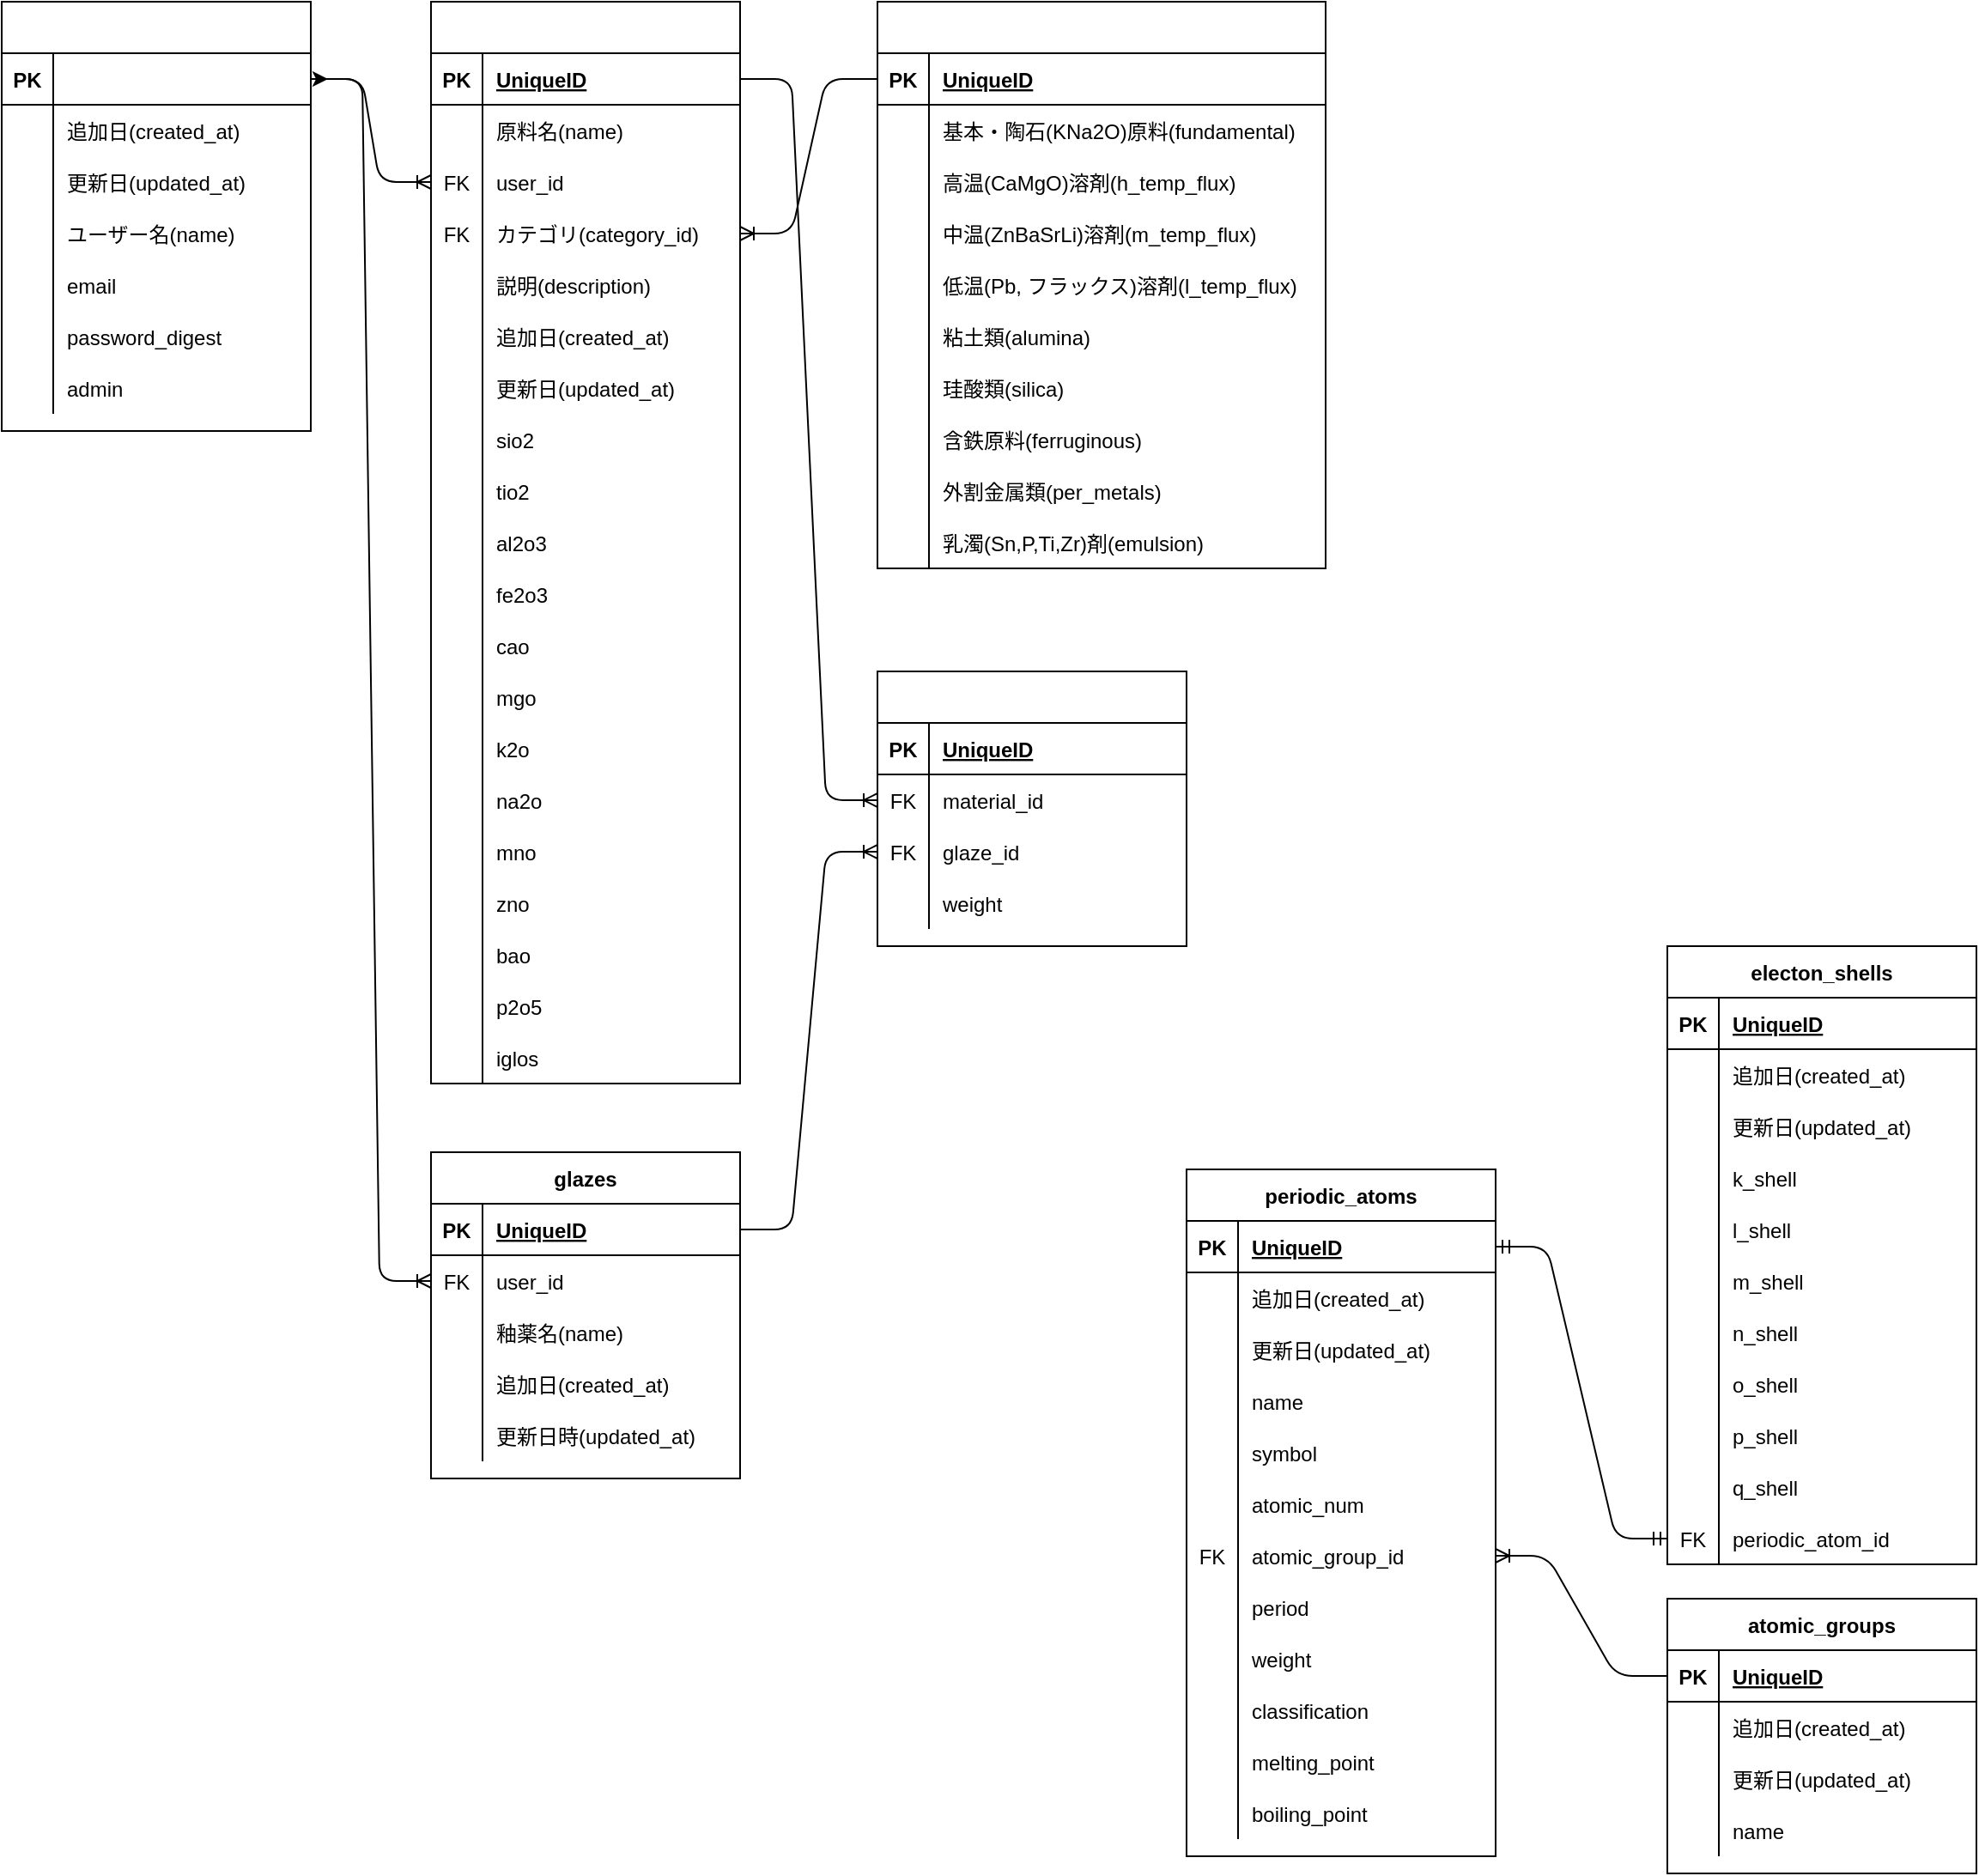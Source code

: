 <mxfile version="14.2.4" type="embed">
    <diagram id="Ox45d_GjsS4DXom7XTnP" name="ページ1">
        <mxGraphModel dx="344" dy="693" grid="1" gridSize="10" guides="1" tooltips="1" connect="1" arrows="1" fold="1" page="1" pageScale="1" pageWidth="1654" pageHeight="1169" math="0" shadow="0">
            <root>
                <mxCell id="0"/>
                <mxCell id="1" parent="0"/>
                <mxCell id="12" value="materials" style="shape=table;startSize=30;container=1;collapsible=1;childLayout=tableLayout;fixedRows=1;rowLines=0;fontStyle=1;align=center;resizeLast=1;labelBackgroundColor=none;fontColor=#FFFFFF;" parent="1" vertex="1">
                    <mxGeometry x="260" y="10" width="180" height="630" as="geometry"/>
                </mxCell>
                <mxCell id="13" value="" style="shape=partialRectangle;collapsible=0;dropTarget=0;pointerEvents=0;fillColor=none;top=0;left=0;bottom=1;right=0;points=[[0,0.5],[1,0.5]];portConstraint=eastwest;" parent="12" vertex="1">
                    <mxGeometry y="30" width="180" height="30" as="geometry"/>
                </mxCell>
                <mxCell id="14" value="PK" style="shape=partialRectangle;connectable=0;fillColor=none;top=0;left=0;bottom=0;right=0;fontStyle=1;overflow=hidden;" parent="13" vertex="1">
                    <mxGeometry width="30" height="30" as="geometry"/>
                </mxCell>
                <mxCell id="15" value="UniqueID" style="shape=partialRectangle;connectable=0;fillColor=none;top=0;left=0;bottom=0;right=0;align=left;spacingLeft=6;fontStyle=5;overflow=hidden;" parent="13" vertex="1">
                    <mxGeometry x="30" width="150" height="30" as="geometry"/>
                </mxCell>
                <mxCell id="16" value="" style="shape=partialRectangle;collapsible=0;dropTarget=0;pointerEvents=0;fillColor=none;top=0;left=0;bottom=0;right=0;points=[[0,0.5],[1,0.5]];portConstraint=eastwest;" parent="12" vertex="1">
                    <mxGeometry y="60" width="180" height="30" as="geometry"/>
                </mxCell>
                <mxCell id="17" value="" style="shape=partialRectangle;connectable=0;fillColor=none;top=0;left=0;bottom=0;right=0;editable=1;overflow=hidden;" parent="16" vertex="1">
                    <mxGeometry width="30" height="30" as="geometry"/>
                </mxCell>
                <mxCell id="18" value="原料名(name)" style="shape=partialRectangle;connectable=0;fillColor=none;top=0;left=0;bottom=0;right=0;align=left;spacingLeft=6;overflow=hidden;" parent="16" vertex="1">
                    <mxGeometry x="30" width="150" height="30" as="geometry"/>
                </mxCell>
                <mxCell id="321" style="shape=partialRectangle;collapsible=0;dropTarget=0;pointerEvents=0;fillColor=none;top=0;left=0;bottom=0;right=0;points=[[0,0.5],[1,0.5]];portConstraint=eastwest;" vertex="1" parent="12">
                    <mxGeometry y="90" width="180" height="30" as="geometry"/>
                </mxCell>
                <mxCell id="322" value="FK" style="shape=partialRectangle;connectable=0;fillColor=none;top=0;left=0;bottom=0;right=0;editable=1;overflow=hidden;" vertex="1" parent="321">
                    <mxGeometry width="30" height="30" as="geometry"/>
                </mxCell>
                <mxCell id="323" value="user_id" style="shape=partialRectangle;connectable=0;fillColor=none;top=0;left=0;bottom=0;right=0;align=left;spacingLeft=6;overflow=hidden;" vertex="1" parent="321">
                    <mxGeometry x="30" width="150" height="30" as="geometry"/>
                </mxCell>
                <mxCell id="318" style="shape=partialRectangle;collapsible=0;dropTarget=0;pointerEvents=0;fillColor=none;top=0;left=0;bottom=0;right=0;points=[[0,0.5],[1,0.5]];portConstraint=eastwest;" vertex="1" parent="12">
                    <mxGeometry y="120" width="180" height="30" as="geometry"/>
                </mxCell>
                <mxCell id="319" value="FK" style="shape=partialRectangle;connectable=0;fillColor=none;top=0;left=0;bottom=0;right=0;editable=1;overflow=hidden;" vertex="1" parent="318">
                    <mxGeometry width="30" height="30" as="geometry"/>
                </mxCell>
                <mxCell id="320" value="カテゴリ(category_id)" style="shape=partialRectangle;connectable=0;fillColor=none;top=0;left=0;bottom=0;right=0;align=left;spacingLeft=6;overflow=hidden;" vertex="1" parent="318">
                    <mxGeometry x="30" width="150" height="30" as="geometry"/>
                </mxCell>
                <mxCell id="315" style="shape=partialRectangle;collapsible=0;dropTarget=0;pointerEvents=0;fillColor=none;top=0;left=0;bottom=0;right=0;points=[[0,0.5],[1,0.5]];portConstraint=eastwest;" vertex="1" parent="12">
                    <mxGeometry y="150" width="180" height="30" as="geometry"/>
                </mxCell>
                <mxCell id="316" style="shape=partialRectangle;connectable=0;fillColor=none;top=0;left=0;bottom=0;right=0;editable=1;overflow=hidden;" vertex="1" parent="315">
                    <mxGeometry width="30" height="30" as="geometry"/>
                </mxCell>
                <mxCell id="317" value="説明(description)" style="shape=partialRectangle;connectable=0;fillColor=none;top=0;left=0;bottom=0;right=0;align=left;spacingLeft=6;overflow=hidden;" vertex="1" parent="315">
                    <mxGeometry x="30" width="150" height="30" as="geometry"/>
                </mxCell>
                <mxCell id="40" style="shape=partialRectangle;collapsible=0;dropTarget=0;pointerEvents=0;fillColor=none;top=0;left=0;bottom=0;right=0;points=[[0,0.5],[1,0.5]];portConstraint=eastwest;" parent="12" vertex="1">
                    <mxGeometry y="180" width="180" height="30" as="geometry"/>
                </mxCell>
                <mxCell id="41" style="shape=partialRectangle;connectable=0;fillColor=none;top=0;left=0;bottom=0;right=0;editable=1;overflow=hidden;" parent="40" vertex="1">
                    <mxGeometry width="30" height="30" as="geometry"/>
                </mxCell>
                <mxCell id="42" value="追加日(created_at)" style="shape=partialRectangle;connectable=0;fillColor=none;top=0;left=0;bottom=0;right=0;align=left;spacingLeft=6;overflow=hidden;" parent="40" vertex="1">
                    <mxGeometry x="30" width="150" height="30" as="geometry"/>
                </mxCell>
                <mxCell id="37" style="shape=partialRectangle;collapsible=0;dropTarget=0;pointerEvents=0;fillColor=none;top=0;left=0;bottom=0;right=0;points=[[0,0.5],[1,0.5]];portConstraint=eastwest;" parent="12" vertex="1">
                    <mxGeometry y="210" width="180" height="30" as="geometry"/>
                </mxCell>
                <mxCell id="38" style="shape=partialRectangle;connectable=0;fillColor=none;top=0;left=0;bottom=0;right=0;editable=1;overflow=hidden;" parent="37" vertex="1">
                    <mxGeometry width="30" height="30" as="geometry"/>
                </mxCell>
                <mxCell id="39" value="更新日(updated_at)" style="shape=partialRectangle;connectable=0;fillColor=none;top=0;left=0;bottom=0;right=0;align=left;spacingLeft=6;overflow=hidden;" parent="37" vertex="1">
                    <mxGeometry x="30" width="150" height="30" as="geometry"/>
                </mxCell>
                <mxCell id="324" style="shape=partialRectangle;collapsible=0;dropTarget=0;pointerEvents=0;fillColor=none;top=0;left=0;bottom=0;right=0;points=[[0,0.5],[1,0.5]];portConstraint=eastwest;" vertex="1" parent="12">
                    <mxGeometry y="240" width="180" height="30" as="geometry"/>
                </mxCell>
                <mxCell id="325" style="shape=partialRectangle;connectable=0;fillColor=none;top=0;left=0;bottom=0;right=0;editable=1;overflow=hidden;" vertex="1" parent="324">
                    <mxGeometry width="30" height="30" as="geometry"/>
                </mxCell>
                <mxCell id="326" value="sio2" style="shape=partialRectangle;connectable=0;fillColor=none;top=0;left=0;bottom=0;right=0;align=left;spacingLeft=6;overflow=hidden;" vertex="1" parent="324">
                    <mxGeometry x="30" width="150" height="30" as="geometry"/>
                </mxCell>
                <mxCell id="22" value="" style="shape=partialRectangle;collapsible=0;dropTarget=0;pointerEvents=0;fillColor=none;top=0;left=0;bottom=0;right=0;points=[[0,0.5],[1,0.5]];portConstraint=eastwest;" parent="12" vertex="1">
                    <mxGeometry y="270" width="180" height="30" as="geometry"/>
                </mxCell>
                <mxCell id="23" value="" style="shape=partialRectangle;connectable=0;fillColor=none;top=0;left=0;bottom=0;right=0;editable=1;overflow=hidden;" parent="22" vertex="1">
                    <mxGeometry width="30" height="30" as="geometry"/>
                </mxCell>
                <mxCell id="24" value="tio2" style="shape=partialRectangle;connectable=0;fillColor=none;top=0;left=0;bottom=0;right=0;align=left;spacingLeft=6;overflow=hidden;" parent="22" vertex="1">
                    <mxGeometry x="30" width="150" height="30" as="geometry"/>
                </mxCell>
                <mxCell id="25" style="shape=partialRectangle;collapsible=0;dropTarget=0;pointerEvents=0;fillColor=none;top=0;left=0;bottom=0;right=0;points=[[0,0.5],[1,0.5]];portConstraint=eastwest;" parent="12" vertex="1">
                    <mxGeometry y="300" width="180" height="30" as="geometry"/>
                </mxCell>
                <mxCell id="26" style="shape=partialRectangle;connectable=0;fillColor=none;top=0;left=0;bottom=0;right=0;editable=1;overflow=hidden;" parent="25" vertex="1">
                    <mxGeometry width="30" height="30" as="geometry"/>
                </mxCell>
                <mxCell id="27" value="al2o3" style="shape=partialRectangle;connectable=0;fillColor=none;top=0;left=0;bottom=0;right=0;align=left;spacingLeft=6;overflow=hidden;" parent="25" vertex="1">
                    <mxGeometry x="30" width="150" height="30" as="geometry"/>
                </mxCell>
                <mxCell id="31" style="shape=partialRectangle;collapsible=0;dropTarget=0;pointerEvents=0;fillColor=none;top=0;left=0;bottom=0;right=0;points=[[0,0.5],[1,0.5]];portConstraint=eastwest;" parent="12" vertex="1">
                    <mxGeometry y="330" width="180" height="30" as="geometry"/>
                </mxCell>
                <mxCell id="32" style="shape=partialRectangle;connectable=0;fillColor=none;top=0;left=0;bottom=0;right=0;editable=1;overflow=hidden;" parent="31" vertex="1">
                    <mxGeometry width="30" height="30" as="geometry"/>
                </mxCell>
                <mxCell id="33" value="fe2o3" style="shape=partialRectangle;connectable=0;fillColor=none;top=0;left=0;bottom=0;right=0;align=left;spacingLeft=6;overflow=hidden;" parent="31" vertex="1">
                    <mxGeometry x="30" width="150" height="30" as="geometry"/>
                </mxCell>
                <mxCell id="28" style="shape=partialRectangle;collapsible=0;dropTarget=0;pointerEvents=0;fillColor=none;top=0;left=0;bottom=0;right=0;points=[[0,0.5],[1,0.5]];portConstraint=eastwest;" parent="12" vertex="1">
                    <mxGeometry y="360" width="180" height="30" as="geometry"/>
                </mxCell>
                <mxCell id="29" style="shape=partialRectangle;connectable=0;fillColor=none;top=0;left=0;bottom=0;right=0;editable=1;overflow=hidden;" parent="28" vertex="1">
                    <mxGeometry width="30" height="30" as="geometry"/>
                </mxCell>
                <mxCell id="30" value="cao" style="shape=partialRectangle;connectable=0;fillColor=none;top=0;left=0;bottom=0;right=0;align=left;spacingLeft=6;overflow=hidden;" parent="28" vertex="1">
                    <mxGeometry x="30" width="150" height="30" as="geometry"/>
                </mxCell>
                <mxCell id="34" style="shape=partialRectangle;collapsible=0;dropTarget=0;pointerEvents=0;fillColor=none;top=0;left=0;bottom=0;right=0;points=[[0,0.5],[1,0.5]];portConstraint=eastwest;" parent="12" vertex="1">
                    <mxGeometry y="390" width="180" height="30" as="geometry"/>
                </mxCell>
                <mxCell id="35" style="shape=partialRectangle;connectable=0;fillColor=none;top=0;left=0;bottom=0;right=0;editable=1;overflow=hidden;" parent="34" vertex="1">
                    <mxGeometry width="30" height="30" as="geometry"/>
                </mxCell>
                <mxCell id="36" value="mgo" style="shape=partialRectangle;connectable=0;fillColor=none;top=0;left=0;bottom=0;right=0;align=left;spacingLeft=6;overflow=hidden;" parent="34" vertex="1">
                    <mxGeometry x="30" width="150" height="30" as="geometry"/>
                </mxCell>
                <mxCell id="52" style="shape=partialRectangle;collapsible=0;dropTarget=0;pointerEvents=0;fillColor=none;top=0;left=0;bottom=0;right=0;points=[[0,0.5],[1,0.5]];portConstraint=eastwest;" parent="12" vertex="1">
                    <mxGeometry y="420" width="180" height="30" as="geometry"/>
                </mxCell>
                <mxCell id="53" style="shape=partialRectangle;connectable=0;fillColor=none;top=0;left=0;bottom=0;right=0;editable=1;overflow=hidden;" parent="52" vertex="1">
                    <mxGeometry width="30" height="30" as="geometry"/>
                </mxCell>
                <mxCell id="54" value="k2o" style="shape=partialRectangle;connectable=0;fillColor=none;top=0;left=0;bottom=0;right=0;align=left;spacingLeft=6;overflow=hidden;" parent="52" vertex="1">
                    <mxGeometry x="30" width="150" height="30" as="geometry"/>
                </mxCell>
                <mxCell id="327" style="shape=partialRectangle;collapsible=0;dropTarget=0;pointerEvents=0;fillColor=none;top=0;left=0;bottom=0;right=0;points=[[0,0.5],[1,0.5]];portConstraint=eastwest;" vertex="1" parent="12">
                    <mxGeometry y="450" width="180" height="30" as="geometry"/>
                </mxCell>
                <mxCell id="328" style="shape=partialRectangle;connectable=0;fillColor=none;top=0;left=0;bottom=0;right=0;editable=1;overflow=hidden;" vertex="1" parent="327">
                    <mxGeometry width="30" height="30" as="geometry"/>
                </mxCell>
                <mxCell id="329" value="na2o" style="shape=partialRectangle;connectable=0;fillColor=none;top=0;left=0;bottom=0;right=0;align=left;spacingLeft=6;overflow=hidden;" vertex="1" parent="327">
                    <mxGeometry x="30" width="150" height="30" as="geometry"/>
                </mxCell>
                <mxCell id="46" style="shape=partialRectangle;collapsible=0;dropTarget=0;pointerEvents=0;fillColor=none;top=0;left=0;bottom=0;right=0;points=[[0,0.5],[1,0.5]];portConstraint=eastwest;" parent="12" vertex="1">
                    <mxGeometry y="480" width="180" height="30" as="geometry"/>
                </mxCell>
                <mxCell id="47" style="shape=partialRectangle;connectable=0;fillColor=none;top=0;left=0;bottom=0;right=0;editable=1;overflow=hidden;" parent="46" vertex="1">
                    <mxGeometry width="30" height="30" as="geometry"/>
                </mxCell>
                <mxCell id="48" value="mno" style="shape=partialRectangle;connectable=0;fillColor=none;top=0;left=0;bottom=0;right=0;align=left;spacingLeft=6;overflow=hidden;" parent="46" vertex="1">
                    <mxGeometry x="30" width="150" height="30" as="geometry"/>
                </mxCell>
                <mxCell id="43" style="shape=partialRectangle;collapsible=0;dropTarget=0;pointerEvents=0;fillColor=none;top=0;left=0;bottom=0;right=0;points=[[0,0.5],[1,0.5]];portConstraint=eastwest;" parent="12" vertex="1">
                    <mxGeometry y="510" width="180" height="30" as="geometry"/>
                </mxCell>
                <mxCell id="44" style="shape=partialRectangle;connectable=0;fillColor=none;top=0;left=0;bottom=0;right=0;editable=1;overflow=hidden;" parent="43" vertex="1">
                    <mxGeometry width="30" height="30" as="geometry"/>
                </mxCell>
                <mxCell id="45" value="zno" style="shape=partialRectangle;connectable=0;fillColor=none;top=0;left=0;bottom=0;right=0;align=left;spacingLeft=6;overflow=hidden;" parent="43" vertex="1">
                    <mxGeometry x="30" width="150" height="30" as="geometry"/>
                </mxCell>
                <mxCell id="55" style="shape=partialRectangle;collapsible=0;dropTarget=0;pointerEvents=0;fillColor=none;top=0;left=0;bottom=0;right=0;points=[[0,0.5],[1,0.5]];portConstraint=eastwest;" parent="12" vertex="1">
                    <mxGeometry y="540" width="180" height="30" as="geometry"/>
                </mxCell>
                <mxCell id="56" style="shape=partialRectangle;connectable=0;fillColor=none;top=0;left=0;bottom=0;right=0;editable=1;overflow=hidden;" parent="55" vertex="1">
                    <mxGeometry width="30" height="30" as="geometry"/>
                </mxCell>
                <mxCell id="57" value="bao" style="shape=partialRectangle;connectable=0;fillColor=none;top=0;left=0;bottom=0;right=0;align=left;spacingLeft=6;overflow=hidden;" parent="55" vertex="1">
                    <mxGeometry x="30" width="150" height="30" as="geometry"/>
                </mxCell>
                <mxCell id="58" style="shape=partialRectangle;collapsible=0;dropTarget=0;pointerEvents=0;fillColor=none;top=0;left=0;bottom=0;right=0;points=[[0,0.5],[1,0.5]];portConstraint=eastwest;" parent="12" vertex="1">
                    <mxGeometry y="570" width="180" height="30" as="geometry"/>
                </mxCell>
                <mxCell id="59" style="shape=partialRectangle;connectable=0;fillColor=none;top=0;left=0;bottom=0;right=0;editable=1;overflow=hidden;" parent="58" vertex="1">
                    <mxGeometry width="30" height="30" as="geometry"/>
                </mxCell>
                <mxCell id="60" value="p2o5" style="shape=partialRectangle;connectable=0;fillColor=none;top=0;left=0;bottom=0;right=0;align=left;spacingLeft=6;overflow=hidden;" parent="58" vertex="1">
                    <mxGeometry x="30" width="150" height="30" as="geometry"/>
                </mxCell>
                <mxCell id="61" style="shape=partialRectangle;collapsible=0;dropTarget=0;pointerEvents=0;fillColor=none;top=0;left=0;bottom=0;right=0;points=[[0,0.5],[1,0.5]];portConstraint=eastwest;" parent="12" vertex="1">
                    <mxGeometry y="600" width="180" height="30" as="geometry"/>
                </mxCell>
                <mxCell id="62" style="shape=partialRectangle;connectable=0;fillColor=none;top=0;left=0;bottom=0;right=0;editable=1;overflow=hidden;" parent="61" vertex="1">
                    <mxGeometry width="30" height="30" as="geometry"/>
                </mxCell>
                <mxCell id="63" value="iglos" style="shape=partialRectangle;connectable=0;fillColor=none;top=0;left=0;bottom=0;right=0;align=left;spacingLeft=6;overflow=hidden;" parent="61" vertex="1">
                    <mxGeometry x="30" width="150" height="30" as="geometry"/>
                </mxCell>
                <mxCell id="76" value="users" style="shape=table;startSize=30;container=1;collapsible=1;childLayout=tableLayout;fixedRows=1;rowLines=0;fontStyle=1;align=center;resizeLast=1;labelBackgroundColor=none;fontColor=#FFFFFF;" parent="1" vertex="1">
                    <mxGeometry x="10" y="10" width="180" height="250" as="geometry"/>
                </mxCell>
                <mxCell id="308" style="shape=partialRectangle;collapsible=0;dropTarget=0;pointerEvents=0;fillColor=none;top=0;left=0;bottom=1;right=0;points=[[0,0.5],[1,0.5]];portConstraint=eastwest;" vertex="1" parent="76">
                    <mxGeometry y="30" width="180" height="30" as="geometry"/>
                </mxCell>
                <mxCell id="309" value="PK" style="shape=partialRectangle;connectable=0;fillColor=none;top=0;left=0;bottom=0;right=0;fontStyle=1;overflow=hidden;" vertex="1" parent="308">
                    <mxGeometry width="30" height="30" as="geometry"/>
                </mxCell>
                <mxCell id="310" value="UniqueID" style="shape=partialRectangle;connectable=0;fillColor=none;top=0;left=0;bottom=0;right=0;align=left;spacingLeft=6;fontStyle=5;overflow=hidden;labelBackgroundColor=none;fontColor=#FFFFFF;" vertex="1" parent="308">
                    <mxGeometry x="30" width="150" height="30" as="geometry"/>
                </mxCell>
                <mxCell id="312" style="shape=partialRectangle;collapsible=0;dropTarget=0;pointerEvents=0;fillColor=none;top=0;left=0;bottom=0;right=0;points=[[0,0.5],[1,0.5]];portConstraint=eastwest;" vertex="1" parent="76">
                    <mxGeometry y="60" width="180" height="30" as="geometry"/>
                </mxCell>
                <mxCell id="313" style="shape=partialRectangle;connectable=0;fillColor=none;top=0;left=0;bottom=0;right=0;editable=1;overflow=hidden;" vertex="1" parent="312">
                    <mxGeometry width="30" height="30" as="geometry"/>
                </mxCell>
                <mxCell id="314" value="追加日(created_at)" style="shape=partialRectangle;connectable=0;fillColor=none;top=0;left=0;bottom=0;right=0;align=left;spacingLeft=6;overflow=hidden;" vertex="1" parent="312">
                    <mxGeometry x="30" width="150" height="30" as="geometry"/>
                </mxCell>
                <mxCell id="305" style="shape=partialRectangle;collapsible=0;dropTarget=0;pointerEvents=0;fillColor=none;top=0;left=0;bottom=0;right=0;points=[[0,0.5],[1,0.5]];portConstraint=eastwest;" vertex="1" parent="76">
                    <mxGeometry y="90" width="180" height="30" as="geometry"/>
                </mxCell>
                <mxCell id="306" style="shape=partialRectangle;connectable=0;fillColor=none;top=0;left=0;bottom=0;right=0;editable=1;overflow=hidden;" vertex="1" parent="305">
                    <mxGeometry width="30" height="30" as="geometry"/>
                </mxCell>
                <mxCell id="307" value="更新日(updated_at)" style="shape=partialRectangle;connectable=0;fillColor=none;top=0;left=0;bottom=0;right=0;align=left;spacingLeft=6;overflow=hidden;" vertex="1" parent="305">
                    <mxGeometry x="30" width="150" height="30" as="geometry"/>
                </mxCell>
                <mxCell id="302" style="shape=partialRectangle;collapsible=0;dropTarget=0;pointerEvents=0;fillColor=none;top=0;left=0;bottom=0;right=0;points=[[0,0.5],[1,0.5]];portConstraint=eastwest;" vertex="1" parent="76">
                    <mxGeometry y="120" width="180" height="30" as="geometry"/>
                </mxCell>
                <mxCell id="303" style="shape=partialRectangle;connectable=0;fillColor=none;top=0;left=0;bottom=0;right=0;editable=1;overflow=hidden;" vertex="1" parent="302">
                    <mxGeometry width="30" height="30" as="geometry"/>
                </mxCell>
                <mxCell id="304" value="ユーザー名(name)" style="shape=partialRectangle;connectable=0;fillColor=none;top=0;left=0;bottom=0;right=0;align=left;spacingLeft=6;overflow=hidden;" vertex="1" parent="302">
                    <mxGeometry x="30" width="150" height="30" as="geometry"/>
                </mxCell>
                <mxCell id="299" style="shape=partialRectangle;collapsible=0;dropTarget=0;pointerEvents=0;fillColor=none;top=0;left=0;bottom=0;right=0;points=[[0,0.5],[1,0.5]];portConstraint=eastwest;" vertex="1" parent="76">
                    <mxGeometry y="150" width="180" height="30" as="geometry"/>
                </mxCell>
                <mxCell id="300" style="shape=partialRectangle;connectable=0;fillColor=none;top=0;left=0;bottom=0;right=0;editable=1;overflow=hidden;" vertex="1" parent="299">
                    <mxGeometry width="30" height="30" as="geometry"/>
                </mxCell>
                <mxCell id="301" value="email" style="shape=partialRectangle;connectable=0;fillColor=none;top=0;left=0;bottom=0;right=0;align=left;spacingLeft=6;overflow=hidden;" vertex="1" parent="299">
                    <mxGeometry x="30" width="150" height="30" as="geometry"/>
                </mxCell>
                <mxCell id="86" value="" style="shape=partialRectangle;collapsible=0;dropTarget=0;pointerEvents=0;fillColor=none;top=0;left=0;bottom=0;right=0;points=[[0,0.5],[1,0.5]];portConstraint=eastwest;" parent="76" vertex="1">
                    <mxGeometry y="180" width="180" height="30" as="geometry"/>
                </mxCell>
                <mxCell id="87" value="" style="shape=partialRectangle;connectable=0;fillColor=none;top=0;left=0;bottom=0;right=0;editable=1;overflow=hidden;" parent="86" vertex="1">
                    <mxGeometry width="30" height="30" as="geometry"/>
                </mxCell>
                <mxCell id="88" value="password_digest" style="shape=partialRectangle;connectable=0;fillColor=none;top=0;left=0;bottom=0;right=0;align=left;spacingLeft=6;overflow=hidden;" parent="86" vertex="1">
                    <mxGeometry x="30" width="150" height="30" as="geometry"/>
                </mxCell>
                <mxCell id="296" style="shape=partialRectangle;collapsible=0;dropTarget=0;pointerEvents=0;fillColor=none;top=0;left=0;bottom=0;right=0;points=[[0,0.5],[1,0.5]];portConstraint=eastwest;" parent="76" vertex="1">
                    <mxGeometry y="210" width="180" height="30" as="geometry"/>
                </mxCell>
                <mxCell id="297" style="shape=partialRectangle;connectable=0;fillColor=none;top=0;left=0;bottom=0;right=0;editable=1;overflow=hidden;" parent="296" vertex="1">
                    <mxGeometry width="30" height="30" as="geometry"/>
                </mxCell>
                <mxCell id="298" value="admin" style="shape=partialRectangle;connectable=0;fillColor=none;top=0;left=0;bottom=0;right=0;align=left;spacingLeft=6;overflow=hidden;" parent="296" vertex="1">
                    <mxGeometry x="30" width="150" height="30" as="geometry"/>
                </mxCell>
                <mxCell id="108" value="periodic_atoms" style="shape=table;startSize=30;container=1;collapsible=1;childLayout=tableLayout;fixedRows=1;rowLines=0;fontStyle=1;align=center;resizeLast=1;" parent="1" vertex="1">
                    <mxGeometry x="700" y="690" width="180" height="400" as="geometry"/>
                </mxCell>
                <mxCell id="109" value="" style="shape=partialRectangle;collapsible=0;dropTarget=0;pointerEvents=0;fillColor=none;top=0;left=0;bottom=1;right=0;points=[[0,0.5],[1,0.5]];portConstraint=eastwest;" parent="108" vertex="1">
                    <mxGeometry y="30" width="180" height="30" as="geometry"/>
                </mxCell>
                <mxCell id="110" value="PK" style="shape=partialRectangle;connectable=0;fillColor=none;top=0;left=0;bottom=0;right=0;fontStyle=1;overflow=hidden;" parent="109" vertex="1">
                    <mxGeometry width="30" height="30" as="geometry"/>
                </mxCell>
                <mxCell id="111" value="UniqueID" style="shape=partialRectangle;connectable=0;fillColor=none;top=0;left=0;bottom=0;right=0;align=left;spacingLeft=6;fontStyle=5;overflow=hidden;" parent="109" vertex="1">
                    <mxGeometry x="30" width="150" height="30" as="geometry"/>
                </mxCell>
                <mxCell id="181" style="shape=partialRectangle;collapsible=0;dropTarget=0;pointerEvents=0;fillColor=none;top=0;left=0;bottom=0;right=0;points=[[0,0.5],[1,0.5]];portConstraint=eastwest;" parent="108" vertex="1">
                    <mxGeometry y="60" width="180" height="30" as="geometry"/>
                </mxCell>
                <mxCell id="182" style="shape=partialRectangle;connectable=0;fillColor=none;top=0;left=0;bottom=0;right=0;editable=1;overflow=hidden;" parent="181" vertex="1">
                    <mxGeometry width="30" height="30" as="geometry"/>
                </mxCell>
                <mxCell id="183" value="追加日(created_at)" style="shape=partialRectangle;connectable=0;fillColor=none;top=0;left=0;bottom=0;right=0;align=left;spacingLeft=6;overflow=hidden;" parent="181" vertex="1">
                    <mxGeometry x="30" width="150" height="30" as="geometry"/>
                </mxCell>
                <mxCell id="187" style="shape=partialRectangle;collapsible=0;dropTarget=0;pointerEvents=0;fillColor=none;top=0;left=0;bottom=0;right=0;points=[[0,0.5],[1,0.5]];portConstraint=eastwest;" parent="108" vertex="1">
                    <mxGeometry y="90" width="180" height="30" as="geometry"/>
                </mxCell>
                <mxCell id="188" style="shape=partialRectangle;connectable=0;fillColor=none;top=0;left=0;bottom=0;right=0;editable=1;overflow=hidden;" parent="187" vertex="1">
                    <mxGeometry width="30" height="30" as="geometry"/>
                </mxCell>
                <mxCell id="189" value="更新日(updated_at)" style="shape=partialRectangle;connectable=0;fillColor=none;top=0;left=0;bottom=0;right=0;align=left;spacingLeft=6;overflow=hidden;" parent="187" vertex="1">
                    <mxGeometry x="30" width="150" height="30" as="geometry"/>
                </mxCell>
                <mxCell id="112" value="" style="shape=partialRectangle;collapsible=0;dropTarget=0;pointerEvents=0;fillColor=none;top=0;left=0;bottom=0;right=0;points=[[0,0.5],[1,0.5]];portConstraint=eastwest;" parent="108" vertex="1">
                    <mxGeometry y="120" width="180" height="30" as="geometry"/>
                </mxCell>
                <mxCell id="113" value="" style="shape=partialRectangle;connectable=0;fillColor=none;top=0;left=0;bottom=0;right=0;editable=1;overflow=hidden;" parent="112" vertex="1">
                    <mxGeometry width="30" height="30" as="geometry"/>
                </mxCell>
                <mxCell id="114" value="name" style="shape=partialRectangle;connectable=0;fillColor=none;top=0;left=0;bottom=0;right=0;align=left;spacingLeft=6;overflow=hidden;" parent="112" vertex="1">
                    <mxGeometry x="30" width="150" height="30" as="geometry"/>
                </mxCell>
                <mxCell id="115" value="" style="shape=partialRectangle;collapsible=0;dropTarget=0;pointerEvents=0;fillColor=none;top=0;left=0;bottom=0;right=0;points=[[0,0.5],[1,0.5]];portConstraint=eastwest;" parent="108" vertex="1">
                    <mxGeometry y="150" width="180" height="30" as="geometry"/>
                </mxCell>
                <mxCell id="116" value="" style="shape=partialRectangle;connectable=0;fillColor=none;top=0;left=0;bottom=0;right=0;editable=1;overflow=hidden;" parent="115" vertex="1">
                    <mxGeometry width="30" height="30" as="geometry"/>
                </mxCell>
                <mxCell id="117" value="symbol" style="shape=partialRectangle;connectable=0;fillColor=none;top=0;left=0;bottom=0;right=0;align=left;spacingLeft=6;overflow=hidden;" parent="115" vertex="1">
                    <mxGeometry x="30" width="150" height="30" as="geometry"/>
                </mxCell>
                <mxCell id="118" value="" style="shape=partialRectangle;collapsible=0;dropTarget=0;pointerEvents=0;fillColor=none;top=0;left=0;bottom=0;right=0;points=[[0,0.5],[1,0.5]];portConstraint=eastwest;" parent="108" vertex="1">
                    <mxGeometry y="180" width="180" height="30" as="geometry"/>
                </mxCell>
                <mxCell id="119" value="" style="shape=partialRectangle;connectable=0;fillColor=none;top=0;left=0;bottom=0;right=0;editable=1;overflow=hidden;" parent="118" vertex="1">
                    <mxGeometry width="30" height="30" as="geometry"/>
                </mxCell>
                <mxCell id="120" value="atomic_num" style="shape=partialRectangle;connectable=0;fillColor=none;top=0;left=0;bottom=0;right=0;align=left;spacingLeft=6;overflow=hidden;" parent="118" vertex="1">
                    <mxGeometry x="30" width="150" height="30" as="geometry"/>
                </mxCell>
                <mxCell id="124" style="shape=partialRectangle;collapsible=0;dropTarget=0;pointerEvents=0;fillColor=none;top=0;left=0;bottom=0;right=0;points=[[0,0.5],[1,0.5]];portConstraint=eastwest;" parent="108" vertex="1">
                    <mxGeometry y="210" width="180" height="30" as="geometry"/>
                </mxCell>
                <mxCell id="125" value="FK" style="shape=partialRectangle;connectable=0;fillColor=none;top=0;left=0;bottom=0;right=0;editable=1;overflow=hidden;" parent="124" vertex="1">
                    <mxGeometry width="30" height="30" as="geometry"/>
                </mxCell>
                <mxCell id="126" value="atomic_group_id" style="shape=partialRectangle;connectable=0;fillColor=none;top=0;left=0;bottom=0;right=0;align=left;spacingLeft=6;overflow=hidden;" parent="124" vertex="1">
                    <mxGeometry x="30" width="150" height="30" as="geometry"/>
                </mxCell>
                <mxCell id="121" style="shape=partialRectangle;collapsible=0;dropTarget=0;pointerEvents=0;fillColor=none;top=0;left=0;bottom=0;right=0;points=[[0,0.5],[1,0.5]];portConstraint=eastwest;" parent="108" vertex="1">
                    <mxGeometry y="240" width="180" height="30" as="geometry"/>
                </mxCell>
                <mxCell id="122" style="shape=partialRectangle;connectable=0;fillColor=none;top=0;left=0;bottom=0;right=0;editable=1;overflow=hidden;" parent="121" vertex="1">
                    <mxGeometry width="30" height="30" as="geometry"/>
                </mxCell>
                <mxCell id="123" value="period" style="shape=partialRectangle;connectable=0;fillColor=none;top=0;left=0;bottom=0;right=0;align=left;spacingLeft=6;overflow=hidden;" parent="121" vertex="1">
                    <mxGeometry x="30" width="150" height="30" as="geometry"/>
                </mxCell>
                <mxCell id="130" style="shape=partialRectangle;collapsible=0;dropTarget=0;pointerEvents=0;fillColor=none;top=0;left=0;bottom=0;right=0;points=[[0,0.5],[1,0.5]];portConstraint=eastwest;" parent="108" vertex="1">
                    <mxGeometry y="270" width="180" height="30" as="geometry"/>
                </mxCell>
                <mxCell id="131" style="shape=partialRectangle;connectable=0;fillColor=none;top=0;left=0;bottom=0;right=0;editable=1;overflow=hidden;" parent="130" vertex="1">
                    <mxGeometry width="30" height="30" as="geometry"/>
                </mxCell>
                <mxCell id="132" value="weight" style="shape=partialRectangle;connectable=0;fillColor=none;top=0;left=0;bottom=0;right=0;align=left;spacingLeft=6;overflow=hidden;" parent="130" vertex="1">
                    <mxGeometry x="30" width="150" height="30" as="geometry"/>
                </mxCell>
                <mxCell id="127" style="shape=partialRectangle;collapsible=0;dropTarget=0;pointerEvents=0;fillColor=none;top=0;left=0;bottom=0;right=0;points=[[0,0.5],[1,0.5]];portConstraint=eastwest;" parent="108" vertex="1">
                    <mxGeometry y="300" width="180" height="30" as="geometry"/>
                </mxCell>
                <mxCell id="128" style="shape=partialRectangle;connectable=0;fillColor=none;top=0;left=0;bottom=0;right=0;editable=1;overflow=hidden;" parent="127" vertex="1">
                    <mxGeometry width="30" height="30" as="geometry"/>
                </mxCell>
                <mxCell id="129" value="classification" style="shape=partialRectangle;connectable=0;fillColor=none;top=0;left=0;bottom=0;right=0;align=left;spacingLeft=6;overflow=hidden;" parent="127" vertex="1">
                    <mxGeometry x="30" width="150" height="30" as="geometry"/>
                </mxCell>
                <mxCell id="139" style="shape=partialRectangle;collapsible=0;dropTarget=0;pointerEvents=0;fillColor=none;top=0;left=0;bottom=0;right=0;points=[[0,0.5],[1,0.5]];portConstraint=eastwest;" parent="108" vertex="1">
                    <mxGeometry y="330" width="180" height="30" as="geometry"/>
                </mxCell>
                <mxCell id="140" style="shape=partialRectangle;connectable=0;fillColor=none;top=0;left=0;bottom=0;right=0;editable=1;overflow=hidden;" parent="139" vertex="1">
                    <mxGeometry width="30" height="30" as="geometry"/>
                </mxCell>
                <mxCell id="141" value="melting_point" style="shape=partialRectangle;connectable=0;fillColor=none;top=0;left=0;bottom=0;right=0;align=left;spacingLeft=6;overflow=hidden;" parent="139" vertex="1">
                    <mxGeometry x="30" width="150" height="30" as="geometry"/>
                </mxCell>
                <mxCell id="136" style="shape=partialRectangle;collapsible=0;dropTarget=0;pointerEvents=0;fillColor=none;top=0;left=0;bottom=0;right=0;points=[[0,0.5],[1,0.5]];portConstraint=eastwest;" parent="108" vertex="1">
                    <mxGeometry y="360" width="180" height="30" as="geometry"/>
                </mxCell>
                <mxCell id="137" style="shape=partialRectangle;connectable=0;fillColor=none;top=0;left=0;bottom=0;right=0;editable=1;overflow=hidden;" parent="136" vertex="1">
                    <mxGeometry width="30" height="30" as="geometry"/>
                </mxCell>
                <mxCell id="138" value="boiling_point" style="shape=partialRectangle;connectable=0;fillColor=none;top=0;left=0;bottom=0;right=0;align=left;spacingLeft=6;overflow=hidden;" parent="136" vertex="1">
                    <mxGeometry x="30" width="150" height="30" as="geometry"/>
                </mxCell>
                <mxCell id="142" value="glazes" style="shape=table;startSize=30;container=1;collapsible=1;childLayout=tableLayout;fixedRows=1;rowLines=0;fontStyle=1;align=center;resizeLast=1;" parent="1" vertex="1">
                    <mxGeometry x="260" y="680" width="180" height="190" as="geometry"/>
                </mxCell>
                <mxCell id="143" value="" style="shape=partialRectangle;collapsible=0;dropTarget=0;pointerEvents=0;fillColor=none;top=0;left=0;bottom=1;right=0;points=[[0,0.5],[1,0.5]];portConstraint=eastwest;" parent="142" vertex="1">
                    <mxGeometry y="30" width="180" height="30" as="geometry"/>
                </mxCell>
                <mxCell id="144" value="PK" style="shape=partialRectangle;connectable=0;fillColor=none;top=0;left=0;bottom=0;right=0;fontStyle=1;overflow=hidden;" parent="143" vertex="1">
                    <mxGeometry width="30" height="30" as="geometry"/>
                </mxCell>
                <mxCell id="145" value="UniqueID" style="shape=partialRectangle;connectable=0;fillColor=none;top=0;left=0;bottom=0;right=0;align=left;spacingLeft=6;fontStyle=5;overflow=hidden;" parent="143" vertex="1">
                    <mxGeometry x="30" width="150" height="30" as="geometry"/>
                </mxCell>
                <mxCell id="283" style="shape=partialRectangle;collapsible=0;dropTarget=0;pointerEvents=0;fillColor=none;top=0;left=0;bottom=0;right=0;points=[[0,0.5],[1,0.5]];portConstraint=eastwest;" parent="142" vertex="1">
                    <mxGeometry y="60" width="180" height="30" as="geometry"/>
                </mxCell>
                <mxCell id="284" value="FK" style="shape=partialRectangle;connectable=0;fillColor=none;top=0;left=0;bottom=0;right=0;editable=1;overflow=hidden;" parent="283" vertex="1">
                    <mxGeometry width="30" height="30" as="geometry"/>
                </mxCell>
                <mxCell id="285" value="user_id" style="shape=partialRectangle;connectable=0;fillColor=none;top=0;left=0;bottom=0;right=0;align=left;spacingLeft=6;overflow=hidden;" parent="283" vertex="1">
                    <mxGeometry x="30" width="150" height="30" as="geometry"/>
                </mxCell>
                <mxCell id="146" value="" style="shape=partialRectangle;collapsible=0;dropTarget=0;pointerEvents=0;fillColor=none;top=0;left=0;bottom=0;right=0;points=[[0,0.5],[1,0.5]];portConstraint=eastwest;" parent="142" vertex="1">
                    <mxGeometry y="90" width="180" height="30" as="geometry"/>
                </mxCell>
                <mxCell id="147" value="" style="shape=partialRectangle;connectable=0;fillColor=none;top=0;left=0;bottom=0;right=0;editable=1;overflow=hidden;" parent="146" vertex="1">
                    <mxGeometry width="30" height="30" as="geometry"/>
                </mxCell>
                <mxCell id="148" value="釉薬名(name)" style="shape=partialRectangle;connectable=0;fillColor=none;top=0;left=0;bottom=0;right=0;align=left;spacingLeft=6;overflow=hidden;" parent="146" vertex="1">
                    <mxGeometry x="30" width="150" height="30" as="geometry"/>
                </mxCell>
                <mxCell id="203" style="shape=partialRectangle;collapsible=0;dropTarget=0;pointerEvents=0;fillColor=none;top=0;left=0;bottom=0;right=0;points=[[0,0.5],[1,0.5]];portConstraint=eastwest;" parent="142" vertex="1">
                    <mxGeometry y="120" width="180" height="30" as="geometry"/>
                </mxCell>
                <mxCell id="204" style="shape=partialRectangle;connectable=0;fillColor=none;top=0;left=0;bottom=0;right=0;editable=1;overflow=hidden;" parent="203" vertex="1">
                    <mxGeometry width="30" height="30" as="geometry"/>
                </mxCell>
                <mxCell id="205" value="追加日(created_at)" style="shape=partialRectangle;connectable=0;fillColor=none;top=0;left=0;bottom=0;right=0;align=left;spacingLeft=6;overflow=hidden;" parent="203" vertex="1">
                    <mxGeometry x="30" width="150" height="30" as="geometry"/>
                </mxCell>
                <mxCell id="247" style="shape=partialRectangle;collapsible=0;dropTarget=0;pointerEvents=0;fillColor=none;top=0;left=0;bottom=0;right=0;points=[[0,0.5],[1,0.5]];portConstraint=eastwest;" parent="142" vertex="1">
                    <mxGeometry y="150" width="180" height="30" as="geometry"/>
                </mxCell>
                <mxCell id="248" style="shape=partialRectangle;connectable=0;fillColor=none;top=0;left=0;bottom=0;right=0;editable=1;overflow=hidden;" parent="247" vertex="1">
                    <mxGeometry width="30" height="30" as="geometry"/>
                </mxCell>
                <mxCell id="249" value="更新日時(updated_at)" style="shape=partialRectangle;connectable=0;fillColor=none;top=0;left=0;bottom=0;right=0;align=left;spacingLeft=6;overflow=hidden;" parent="247" vertex="1">
                    <mxGeometry x="30" width="150" height="30" as="geometry"/>
                </mxCell>
                <mxCell id="155" value="" style="edgeStyle=entityRelationEdgeStyle;fontSize=12;html=1;endArrow=ERoneToMany;entryX=0;entryY=0.5;entryDx=0;entryDy=0;exitX=1;exitY=0.5;exitDx=0;exitDy=0;" parent="1" source="308" target="321" edge="1">
                    <mxGeometry width="100" height="100" relative="1" as="geometry">
                        <mxPoint x="290" y="220" as="sourcePoint"/>
                        <mxPoint x="310" y="240" as="targetPoint"/>
                    </mxGeometry>
                </mxCell>
                <mxCell id="156" value="electon_shells" style="shape=table;startSize=30;container=1;collapsible=1;childLayout=tableLayout;fixedRows=1;rowLines=0;fontStyle=1;align=center;resizeLast=1;" parent="1" vertex="1">
                    <mxGeometry x="980" y="560" width="180" height="360" as="geometry"/>
                </mxCell>
                <mxCell id="157" value="" style="shape=partialRectangle;collapsible=0;dropTarget=0;pointerEvents=0;fillColor=none;top=0;left=0;bottom=1;right=0;points=[[0,0.5],[1,0.5]];portConstraint=eastwest;" parent="156" vertex="1">
                    <mxGeometry y="30" width="180" height="30" as="geometry"/>
                </mxCell>
                <mxCell id="158" value="PK" style="shape=partialRectangle;connectable=0;fillColor=none;top=0;left=0;bottom=0;right=0;fontStyle=1;overflow=hidden;" parent="157" vertex="1">
                    <mxGeometry width="30" height="30" as="geometry"/>
                </mxCell>
                <mxCell id="159" value="UniqueID" style="shape=partialRectangle;connectable=0;fillColor=none;top=0;left=0;bottom=0;right=0;align=left;spacingLeft=6;fontStyle=5;overflow=hidden;" parent="157" vertex="1">
                    <mxGeometry x="30" width="150" height="30" as="geometry"/>
                </mxCell>
                <mxCell id="190" style="shape=partialRectangle;collapsible=0;dropTarget=0;pointerEvents=0;fillColor=none;top=0;left=0;bottom=0;right=0;points=[[0,0.5],[1,0.5]];portConstraint=eastwest;" parent="156" vertex="1">
                    <mxGeometry y="60" width="180" height="30" as="geometry"/>
                </mxCell>
                <mxCell id="191" style="shape=partialRectangle;connectable=0;fillColor=none;top=0;left=0;bottom=0;right=0;editable=1;overflow=hidden;" parent="190" vertex="1">
                    <mxGeometry width="30" height="30" as="geometry"/>
                </mxCell>
                <mxCell id="192" value="追加日(created_at)" style="shape=partialRectangle;connectable=0;fillColor=none;top=0;left=0;bottom=0;right=0;align=left;spacingLeft=6;overflow=hidden;" parent="190" vertex="1">
                    <mxGeometry x="30" width="150" height="30" as="geometry"/>
                </mxCell>
                <mxCell id="193" style="shape=partialRectangle;collapsible=0;dropTarget=0;pointerEvents=0;fillColor=none;top=0;left=0;bottom=0;right=0;points=[[0,0.5],[1,0.5]];portConstraint=eastwest;" parent="156" vertex="1">
                    <mxGeometry y="90" width="180" height="30" as="geometry"/>
                </mxCell>
                <mxCell id="194" style="shape=partialRectangle;connectable=0;fillColor=none;top=0;left=0;bottom=0;right=0;editable=1;overflow=hidden;" parent="193" vertex="1">
                    <mxGeometry width="30" height="30" as="geometry"/>
                </mxCell>
                <mxCell id="195" value="更新日(updated_at)" style="shape=partialRectangle;connectable=0;fillColor=none;top=0;left=0;bottom=0;right=0;align=left;spacingLeft=6;overflow=hidden;" parent="193" vertex="1">
                    <mxGeometry x="30" width="150" height="30" as="geometry"/>
                </mxCell>
                <mxCell id="160" value="" style="shape=partialRectangle;collapsible=0;dropTarget=0;pointerEvents=0;fillColor=none;top=0;left=0;bottom=0;right=0;points=[[0,0.5],[1,0.5]];portConstraint=eastwest;" parent="156" vertex="1">
                    <mxGeometry y="120" width="180" height="30" as="geometry"/>
                </mxCell>
                <mxCell id="161" value="" style="shape=partialRectangle;connectable=0;fillColor=none;top=0;left=0;bottom=0;right=0;editable=1;overflow=hidden;" parent="160" vertex="1">
                    <mxGeometry width="30" height="30" as="geometry"/>
                </mxCell>
                <mxCell id="162" value="k_shell" style="shape=partialRectangle;connectable=0;fillColor=none;top=0;left=0;bottom=0;right=0;align=left;spacingLeft=6;overflow=hidden;" parent="160" vertex="1">
                    <mxGeometry x="30" width="150" height="30" as="geometry"/>
                </mxCell>
                <mxCell id="163" value="" style="shape=partialRectangle;collapsible=0;dropTarget=0;pointerEvents=0;fillColor=none;top=0;left=0;bottom=0;right=0;points=[[0,0.5],[1,0.5]];portConstraint=eastwest;" parent="156" vertex="1">
                    <mxGeometry y="150" width="180" height="30" as="geometry"/>
                </mxCell>
                <mxCell id="164" value="" style="shape=partialRectangle;connectable=0;fillColor=none;top=0;left=0;bottom=0;right=0;editable=1;overflow=hidden;" parent="163" vertex="1">
                    <mxGeometry width="30" height="30" as="geometry"/>
                </mxCell>
                <mxCell id="165" value="l_shell" style="shape=partialRectangle;connectable=0;fillColor=none;top=0;left=0;bottom=0;right=0;align=left;spacingLeft=6;overflow=hidden;" parent="163" vertex="1">
                    <mxGeometry x="30" width="150" height="30" as="geometry"/>
                </mxCell>
                <mxCell id="166" value="" style="shape=partialRectangle;collapsible=0;dropTarget=0;pointerEvents=0;fillColor=none;top=0;left=0;bottom=0;right=0;points=[[0,0.5],[1,0.5]];portConstraint=eastwest;" parent="156" vertex="1">
                    <mxGeometry y="180" width="180" height="30" as="geometry"/>
                </mxCell>
                <mxCell id="167" value="" style="shape=partialRectangle;connectable=0;fillColor=none;top=0;left=0;bottom=0;right=0;editable=1;overflow=hidden;" parent="166" vertex="1">
                    <mxGeometry width="30" height="30" as="geometry"/>
                </mxCell>
                <mxCell id="168" value="m_shell" style="shape=partialRectangle;connectable=0;fillColor=none;top=0;left=0;bottom=0;right=0;align=left;spacingLeft=6;overflow=hidden;" parent="166" vertex="1">
                    <mxGeometry x="30" width="150" height="30" as="geometry"/>
                </mxCell>
                <mxCell id="172" style="shape=partialRectangle;collapsible=0;dropTarget=0;pointerEvents=0;fillColor=none;top=0;left=0;bottom=0;right=0;points=[[0,0.5],[1,0.5]];portConstraint=eastwest;" parent="156" vertex="1">
                    <mxGeometry y="210" width="180" height="30" as="geometry"/>
                </mxCell>
                <mxCell id="173" style="shape=partialRectangle;connectable=0;fillColor=none;top=0;left=0;bottom=0;right=0;editable=1;overflow=hidden;" parent="172" vertex="1">
                    <mxGeometry width="30" height="30" as="geometry"/>
                </mxCell>
                <mxCell id="174" value="n_shell" style="shape=partialRectangle;connectable=0;fillColor=none;top=0;left=0;bottom=0;right=0;align=left;spacingLeft=6;overflow=hidden;" parent="172" vertex="1">
                    <mxGeometry x="30" width="150" height="30" as="geometry"/>
                </mxCell>
                <mxCell id="169" style="shape=partialRectangle;collapsible=0;dropTarget=0;pointerEvents=0;fillColor=none;top=0;left=0;bottom=0;right=0;points=[[0,0.5],[1,0.5]];portConstraint=eastwest;" parent="156" vertex="1">
                    <mxGeometry y="240" width="180" height="30" as="geometry"/>
                </mxCell>
                <mxCell id="170" style="shape=partialRectangle;connectable=0;fillColor=none;top=0;left=0;bottom=0;right=0;editable=1;overflow=hidden;" parent="169" vertex="1">
                    <mxGeometry width="30" height="30" as="geometry"/>
                </mxCell>
                <mxCell id="171" value="o_shell" style="shape=partialRectangle;connectable=0;fillColor=none;top=0;left=0;bottom=0;right=0;align=left;spacingLeft=6;overflow=hidden;" parent="169" vertex="1">
                    <mxGeometry x="30" width="150" height="30" as="geometry"/>
                </mxCell>
                <mxCell id="175" style="shape=partialRectangle;collapsible=0;dropTarget=0;pointerEvents=0;fillColor=none;top=0;left=0;bottom=0;right=0;points=[[0,0.5],[1,0.5]];portConstraint=eastwest;" parent="156" vertex="1">
                    <mxGeometry y="270" width="180" height="30" as="geometry"/>
                </mxCell>
                <mxCell id="176" style="shape=partialRectangle;connectable=0;fillColor=none;top=0;left=0;bottom=0;right=0;editable=1;overflow=hidden;" parent="175" vertex="1">
                    <mxGeometry width="30" height="30" as="geometry"/>
                </mxCell>
                <mxCell id="177" value="p_shell" style="shape=partialRectangle;connectable=0;fillColor=none;top=0;left=0;bottom=0;right=0;align=left;spacingLeft=6;overflow=hidden;" parent="175" vertex="1">
                    <mxGeometry x="30" width="150" height="30" as="geometry"/>
                </mxCell>
                <mxCell id="178" style="shape=partialRectangle;collapsible=0;dropTarget=0;pointerEvents=0;fillColor=none;top=0;left=0;bottom=0;right=0;points=[[0,0.5],[1,0.5]];portConstraint=eastwest;" parent="156" vertex="1">
                    <mxGeometry y="300" width="180" height="30" as="geometry"/>
                </mxCell>
                <mxCell id="179" style="shape=partialRectangle;connectable=0;fillColor=none;top=0;left=0;bottom=0;right=0;editable=1;overflow=hidden;" parent="178" vertex="1">
                    <mxGeometry width="30" height="30" as="geometry"/>
                </mxCell>
                <mxCell id="180" value="q_shell" style="shape=partialRectangle;connectable=0;fillColor=none;top=0;left=0;bottom=0;right=0;align=left;spacingLeft=6;overflow=hidden;" parent="178" vertex="1">
                    <mxGeometry x="30" width="150" height="30" as="geometry"/>
                </mxCell>
                <mxCell id="226" style="shape=partialRectangle;collapsible=0;dropTarget=0;pointerEvents=0;fillColor=none;top=0;left=0;bottom=0;right=0;points=[[0,0.5],[1,0.5]];portConstraint=eastwest;" parent="156" vertex="1">
                    <mxGeometry y="330" width="180" height="30" as="geometry"/>
                </mxCell>
                <mxCell id="227" value="FK" style="shape=partialRectangle;connectable=0;fillColor=none;top=0;left=0;bottom=0;right=0;editable=1;overflow=hidden;" parent="226" vertex="1">
                    <mxGeometry width="30" height="30" as="geometry"/>
                </mxCell>
                <mxCell id="228" value="periodic_atom_id" style="shape=partialRectangle;connectable=0;fillColor=none;top=0;left=0;bottom=0;right=0;align=left;spacingLeft=6;overflow=hidden;" parent="226" vertex="1">
                    <mxGeometry x="30" width="150" height="30" as="geometry"/>
                </mxCell>
                <mxCell id="202" value="" style="edgeStyle=entityRelationEdgeStyle;fontSize=12;html=1;endArrow=ERmandOne;startArrow=ERmandOne;exitX=1;exitY=0.5;exitDx=0;exitDy=0;entryX=0;entryY=0.5;entryDx=0;entryDy=0;" parent="1" source="109" target="226" edge="1">
                    <mxGeometry width="100" height="100" relative="1" as="geometry">
                        <mxPoint x="480" y="750" as="sourcePoint"/>
                        <mxPoint x="580" y="650" as="targetPoint"/>
                    </mxGeometry>
                </mxCell>
                <mxCell id="230" value="atomic_groups" style="shape=table;startSize=30;container=1;collapsible=1;childLayout=tableLayout;fixedRows=1;rowLines=0;fontStyle=1;align=center;resizeLast=1;" parent="1" vertex="1">
                    <mxGeometry x="980" y="940" width="180" height="160" as="geometry"/>
                </mxCell>
                <mxCell id="231" value="" style="shape=partialRectangle;collapsible=0;dropTarget=0;pointerEvents=0;fillColor=none;top=0;left=0;bottom=1;right=0;points=[[0,0.5],[1,0.5]];portConstraint=eastwest;" parent="230" vertex="1">
                    <mxGeometry y="30" width="180" height="30" as="geometry"/>
                </mxCell>
                <mxCell id="232" value="PK" style="shape=partialRectangle;connectable=0;fillColor=none;top=0;left=0;bottom=0;right=0;fontStyle=1;overflow=hidden;" parent="231" vertex="1">
                    <mxGeometry width="30" height="30" as="geometry"/>
                </mxCell>
                <mxCell id="233" value="UniqueID" style="shape=partialRectangle;connectable=0;fillColor=none;top=0;left=0;bottom=0;right=0;align=left;spacingLeft=6;fontStyle=5;overflow=hidden;" parent="231" vertex="1">
                    <mxGeometry x="30" width="150" height="30" as="geometry"/>
                </mxCell>
                <mxCell id="234" value="" style="shape=partialRectangle;collapsible=0;dropTarget=0;pointerEvents=0;fillColor=none;top=0;left=0;bottom=0;right=0;points=[[0,0.5],[1,0.5]];portConstraint=eastwest;" parent="230" vertex="1">
                    <mxGeometry y="60" width="180" height="30" as="geometry"/>
                </mxCell>
                <mxCell id="235" value="" style="shape=partialRectangle;connectable=0;fillColor=none;top=0;left=0;bottom=0;right=0;editable=1;overflow=hidden;" parent="234" vertex="1">
                    <mxGeometry width="30" height="30" as="geometry"/>
                </mxCell>
                <mxCell id="236" value="追加日(created_at)" style="shape=partialRectangle;connectable=0;fillColor=none;top=0;left=0;bottom=0;right=0;align=left;spacingLeft=6;overflow=hidden;" parent="234" vertex="1">
                    <mxGeometry x="30" width="150" height="30" as="geometry"/>
                </mxCell>
                <mxCell id="237" value="" style="shape=partialRectangle;collapsible=0;dropTarget=0;pointerEvents=0;fillColor=none;top=0;left=0;bottom=0;right=0;points=[[0,0.5],[1,0.5]];portConstraint=eastwest;" parent="230" vertex="1">
                    <mxGeometry y="90" width="180" height="30" as="geometry"/>
                </mxCell>
                <mxCell id="238" value="" style="shape=partialRectangle;connectable=0;fillColor=none;top=0;left=0;bottom=0;right=0;editable=1;overflow=hidden;" parent="237" vertex="1">
                    <mxGeometry width="30" height="30" as="geometry"/>
                </mxCell>
                <mxCell id="239" value="更新日(updated_at)" style="shape=partialRectangle;connectable=0;fillColor=none;top=0;left=0;bottom=0;right=0;align=left;spacingLeft=6;overflow=hidden;" parent="237" vertex="1">
                    <mxGeometry x="30" width="150" height="30" as="geometry"/>
                </mxCell>
                <mxCell id="240" value="" style="shape=partialRectangle;collapsible=0;dropTarget=0;pointerEvents=0;fillColor=none;top=0;left=0;bottom=0;right=0;points=[[0,0.5],[1,0.5]];portConstraint=eastwest;" parent="230" vertex="1">
                    <mxGeometry y="120" width="180" height="30" as="geometry"/>
                </mxCell>
                <mxCell id="241" value="" style="shape=partialRectangle;connectable=0;fillColor=none;top=0;left=0;bottom=0;right=0;editable=1;overflow=hidden;" parent="240" vertex="1">
                    <mxGeometry width="30" height="30" as="geometry"/>
                </mxCell>
                <mxCell id="242" value="name" style="shape=partialRectangle;connectable=0;fillColor=none;top=0;left=0;bottom=0;right=0;align=left;spacingLeft=6;overflow=hidden;" parent="240" vertex="1">
                    <mxGeometry x="30" width="150" height="30" as="geometry"/>
                </mxCell>
                <mxCell id="246" value="" style="edgeStyle=entityRelationEdgeStyle;fontSize=12;html=1;endArrow=ERoneToMany;exitX=0;exitY=0.5;exitDx=0;exitDy=0;entryX=1;entryY=0.5;entryDx=0;entryDy=0;" parent="1" source="231" target="124" edge="1">
                    <mxGeometry width="100" height="100" relative="1" as="geometry">
                        <mxPoint x="510" y="600" as="sourcePoint"/>
                        <mxPoint x="610" y="500" as="targetPoint"/>
                    </mxGeometry>
                </mxCell>
                <mxCell id="250" value="category" style="shape=table;startSize=30;container=1;collapsible=1;childLayout=tableLayout;fixedRows=1;rowLines=0;fontStyle=1;align=center;resizeLast=1;fontColor=#FFFFFF;" parent="1" vertex="1">
                    <mxGeometry x="520" y="10" width="261" height="330" as="geometry"/>
                </mxCell>
                <mxCell id="251" value="" style="shape=partialRectangle;collapsible=0;dropTarget=0;pointerEvents=0;fillColor=none;top=0;left=0;bottom=1;right=0;points=[[0,0.5],[1,0.5]];portConstraint=eastwest;" parent="250" vertex="1">
                    <mxGeometry y="30" width="261" height="30" as="geometry"/>
                </mxCell>
                <mxCell id="252" value="PK" style="shape=partialRectangle;connectable=0;fillColor=none;top=0;left=0;bottom=0;right=0;fontStyle=1;overflow=hidden;" parent="251" vertex="1">
                    <mxGeometry width="30" height="30" as="geometry"/>
                </mxCell>
                <mxCell id="253" value="UniqueID" style="shape=partialRectangle;connectable=0;fillColor=none;top=0;left=0;bottom=0;right=0;align=left;spacingLeft=6;fontStyle=5;overflow=hidden;" parent="251" vertex="1">
                    <mxGeometry x="30" width="231" height="30" as="geometry"/>
                </mxCell>
                <mxCell id="254" value="" style="shape=partialRectangle;collapsible=0;dropTarget=0;pointerEvents=0;fillColor=none;top=0;left=0;bottom=0;right=0;points=[[0,0.5],[1,0.5]];portConstraint=eastwest;" parent="250" vertex="1">
                    <mxGeometry y="60" width="261" height="30" as="geometry"/>
                </mxCell>
                <mxCell id="255" value="" style="shape=partialRectangle;connectable=0;fillColor=none;top=0;left=0;bottom=0;right=0;editable=1;overflow=hidden;" parent="254" vertex="1">
                    <mxGeometry width="30" height="30" as="geometry"/>
                </mxCell>
                <mxCell id="256" value="基本・陶石(KNa2O)原料(fundamental)" style="shape=partialRectangle;connectable=0;fillColor=none;top=0;left=0;bottom=0;right=0;align=left;spacingLeft=6;overflow=hidden;" parent="254" vertex="1">
                    <mxGeometry x="30" width="231" height="30" as="geometry"/>
                </mxCell>
                <mxCell id="257" value="" style="shape=partialRectangle;collapsible=0;dropTarget=0;pointerEvents=0;fillColor=none;top=0;left=0;bottom=0;right=0;points=[[0,0.5],[1,0.5]];portConstraint=eastwest;" parent="250" vertex="1">
                    <mxGeometry y="90" width="261" height="30" as="geometry"/>
                </mxCell>
                <mxCell id="258" value="" style="shape=partialRectangle;connectable=0;fillColor=none;top=0;left=0;bottom=0;right=0;editable=1;overflow=hidden;" parent="257" vertex="1">
                    <mxGeometry width="30" height="30" as="geometry"/>
                </mxCell>
                <mxCell id="259" value="高温(CaMgO)溶剤(h_temp_flux)" style="shape=partialRectangle;connectable=0;fillColor=none;top=0;left=0;bottom=0;right=0;align=left;spacingLeft=6;overflow=hidden;" parent="257" vertex="1">
                    <mxGeometry x="30" width="231" height="30" as="geometry"/>
                </mxCell>
                <mxCell id="260" value="" style="shape=partialRectangle;collapsible=0;dropTarget=0;pointerEvents=0;fillColor=none;top=0;left=0;bottom=0;right=0;points=[[0,0.5],[1,0.5]];portConstraint=eastwest;" parent="250" vertex="1">
                    <mxGeometry y="120" width="261" height="30" as="geometry"/>
                </mxCell>
                <mxCell id="261" value="" style="shape=partialRectangle;connectable=0;fillColor=none;top=0;left=0;bottom=0;right=0;editable=1;overflow=hidden;" parent="260" vertex="1">
                    <mxGeometry width="30" height="30" as="geometry"/>
                </mxCell>
                <mxCell id="262" value="中温(ZnBaSrLi)溶剤(m_temp_flux)" style="shape=partialRectangle;connectable=0;fillColor=none;top=0;left=0;bottom=0;right=0;align=left;spacingLeft=6;overflow=hidden;" parent="260" vertex="1">
                    <mxGeometry x="30" width="231" height="30" as="geometry"/>
                </mxCell>
                <mxCell id="269" style="shape=partialRectangle;collapsible=0;dropTarget=0;pointerEvents=0;fillColor=none;top=0;left=0;bottom=0;right=0;points=[[0,0.5],[1,0.5]];portConstraint=eastwest;" parent="250" vertex="1">
                    <mxGeometry y="150" width="261" height="30" as="geometry"/>
                </mxCell>
                <mxCell id="270" style="shape=partialRectangle;connectable=0;fillColor=none;top=0;left=0;bottom=0;right=0;editable=1;overflow=hidden;" parent="269" vertex="1">
                    <mxGeometry width="30" height="30" as="geometry"/>
                </mxCell>
                <mxCell id="271" value="低温(Pb, フラックス)溶剤(l_temp_flux)" style="shape=partialRectangle;connectable=0;fillColor=none;top=0;left=0;bottom=0;right=0;align=left;spacingLeft=6;overflow=hidden;" parent="269" vertex="1">
                    <mxGeometry x="30" width="231" height="30" as="geometry"/>
                </mxCell>
                <mxCell id="263" style="shape=partialRectangle;collapsible=0;dropTarget=0;pointerEvents=0;fillColor=none;top=0;left=0;bottom=0;right=0;points=[[0,0.5],[1,0.5]];portConstraint=eastwest;" parent="250" vertex="1">
                    <mxGeometry y="180" width="261" height="30" as="geometry"/>
                </mxCell>
                <mxCell id="264" style="shape=partialRectangle;connectable=0;fillColor=none;top=0;left=0;bottom=0;right=0;editable=1;overflow=hidden;" parent="263" vertex="1">
                    <mxGeometry width="30" height="30" as="geometry"/>
                </mxCell>
                <mxCell id="265" value="粘土類(alumina)" style="shape=partialRectangle;connectable=0;fillColor=none;top=0;left=0;bottom=0;right=0;align=left;spacingLeft=6;overflow=hidden;" parent="263" vertex="1">
                    <mxGeometry x="30" width="231" height="30" as="geometry"/>
                </mxCell>
                <mxCell id="266" style="shape=partialRectangle;collapsible=0;dropTarget=0;pointerEvents=0;fillColor=none;top=0;left=0;bottom=0;right=0;points=[[0,0.5],[1,0.5]];portConstraint=eastwest;" parent="250" vertex="1">
                    <mxGeometry y="210" width="261" height="30" as="geometry"/>
                </mxCell>
                <mxCell id="267" style="shape=partialRectangle;connectable=0;fillColor=none;top=0;left=0;bottom=0;right=0;editable=1;overflow=hidden;" parent="266" vertex="1">
                    <mxGeometry width="30" height="30" as="geometry"/>
                </mxCell>
                <mxCell id="268" value="珪酸類(silica)" style="shape=partialRectangle;connectable=0;fillColor=none;top=0;left=0;bottom=0;right=0;align=left;spacingLeft=6;overflow=hidden;labelBackgroundColor=none;" parent="266" vertex="1">
                    <mxGeometry x="30" width="231" height="30" as="geometry"/>
                </mxCell>
                <mxCell id="279" style="shape=partialRectangle;collapsible=0;dropTarget=0;pointerEvents=0;fillColor=none;top=0;left=0;bottom=0;right=0;points=[[0,0.5],[1,0.5]];portConstraint=eastwest;" parent="250" vertex="1">
                    <mxGeometry y="240" width="261" height="30" as="geometry"/>
                </mxCell>
                <mxCell id="280" style="shape=partialRectangle;connectable=0;fillColor=none;top=0;left=0;bottom=0;right=0;editable=1;overflow=hidden;" parent="279" vertex="1">
                    <mxGeometry width="30" height="30" as="geometry"/>
                </mxCell>
                <mxCell id="281" value="含鉄原料(ferruginous)" style="shape=partialRectangle;connectable=0;fillColor=none;top=0;left=0;bottom=0;right=0;align=left;spacingLeft=6;overflow=hidden;labelBackgroundColor=none;" parent="279" vertex="1">
                    <mxGeometry x="30" width="231" height="30" as="geometry"/>
                </mxCell>
                <mxCell id="272" style="shape=partialRectangle;collapsible=0;dropTarget=0;pointerEvents=0;fillColor=none;top=0;left=0;bottom=0;right=0;points=[[0,0.5],[1,0.5]];portConstraint=eastwest;" parent="250" vertex="1">
                    <mxGeometry y="270" width="261" height="30" as="geometry"/>
                </mxCell>
                <mxCell id="273" style="shape=partialRectangle;connectable=0;fillColor=none;top=0;left=0;bottom=0;right=0;editable=1;overflow=hidden;" parent="272" vertex="1">
                    <mxGeometry width="30" height="30" as="geometry"/>
                </mxCell>
                <mxCell id="274" value="外割金属類(per_metals)" style="shape=partialRectangle;connectable=0;fillColor=none;top=0;left=0;bottom=0;right=0;align=left;spacingLeft=6;overflow=hidden;labelBackgroundColor=none;direction=south;" parent="272" vertex="1">
                    <mxGeometry x="30" width="231" height="30" as="geometry"/>
                </mxCell>
                <mxCell id="275" style="shape=partialRectangle;collapsible=0;dropTarget=0;pointerEvents=0;fillColor=none;top=0;left=0;bottom=0;right=0;points=[[0,0.5],[1,0.5]];portConstraint=eastwest;" parent="250" vertex="1">
                    <mxGeometry y="300" width="261" height="30" as="geometry"/>
                </mxCell>
                <mxCell id="276" style="shape=partialRectangle;connectable=0;fillColor=none;top=0;left=0;bottom=0;right=0;editable=1;overflow=hidden;" parent="275" vertex="1">
                    <mxGeometry width="30" height="30" as="geometry"/>
                </mxCell>
                <mxCell id="277" value="乳濁(Sn,P,Ti,Zr)剤(emulsion)" style="shape=partialRectangle;connectable=0;fillColor=none;top=0;left=0;bottom=0;right=0;align=left;spacingLeft=6;overflow=hidden;labelBackgroundColor=none;labelBorderColor=none;" parent="275" vertex="1">
                    <mxGeometry x="30" width="231" height="30" as="geometry"/>
                </mxCell>
                <mxCell id="282" value="" style="edgeStyle=entityRelationEdgeStyle;fontSize=12;html=1;endArrow=ERoneToMany;exitX=0;exitY=0.5;exitDx=0;exitDy=0;entryX=1;entryY=0.5;entryDx=0;entryDy=0;" parent="1" source="251" target="318" edge="1">
                    <mxGeometry width="100" height="100" relative="1" as="geometry">
                        <mxPoint x="220" y="350" as="sourcePoint"/>
                        <mxPoint x="320" y="250" as="targetPoint"/>
                    </mxGeometry>
                </mxCell>
                <mxCell id="286" value="" style="edgeStyle=entityRelationEdgeStyle;fontSize=12;html=1;endArrow=ERoneToMany;exitX=1;exitY=0.5;exitDx=0;exitDy=0;entryX=0;entryY=0.5;entryDx=0;entryDy=0;" parent="1" source="308" target="283" edge="1">
                    <mxGeometry width="100" height="100" relative="1" as="geometry">
                        <mxPoint x="180" y="350" as="sourcePoint"/>
                        <mxPoint x="240" y="810" as="targetPoint"/>
                    </mxGeometry>
                </mxCell>
                <mxCell id="311" style="edgeStyle=orthogonalEdgeStyle;rounded=0;orthogonalLoop=1;jettySize=auto;html=1;exitX=1;exitY=0.5;exitDx=0;exitDy=0;" edge="1" parent="1">
                    <mxGeometry relative="1" as="geometry">
                        <mxPoint x="200" y="55" as="targetPoint"/>
                        <mxPoint x="190" y="55" as="sourcePoint"/>
                    </mxGeometry>
                </mxCell>
                <mxCell id="330" value="glaze_materials" style="shape=table;startSize=30;container=1;collapsible=1;childLayout=tableLayout;fixedRows=1;rowLines=0;fontStyle=1;align=center;resizeLast=1;labelBackgroundColor=none;fontColor=#FFFFFF;" vertex="1" parent="1">
                    <mxGeometry x="520" y="400" width="180" height="160" as="geometry"/>
                </mxCell>
                <mxCell id="331" value="" style="shape=partialRectangle;collapsible=0;dropTarget=0;pointerEvents=0;fillColor=none;top=0;left=0;bottom=1;right=0;points=[[0,0.5],[1,0.5]];portConstraint=eastwest;" vertex="1" parent="330">
                    <mxGeometry y="30" width="180" height="30" as="geometry"/>
                </mxCell>
                <mxCell id="332" value="PK" style="shape=partialRectangle;connectable=0;fillColor=none;top=0;left=0;bottom=0;right=0;fontStyle=1;overflow=hidden;" vertex="1" parent="331">
                    <mxGeometry width="30" height="30" as="geometry"/>
                </mxCell>
                <mxCell id="333" value="UniqueID" style="shape=partialRectangle;connectable=0;fillColor=none;top=0;left=0;bottom=0;right=0;align=left;spacingLeft=6;fontStyle=5;overflow=hidden;" vertex="1" parent="331">
                    <mxGeometry x="30" width="150" height="30" as="geometry"/>
                </mxCell>
                <mxCell id="337" value="" style="shape=partialRectangle;collapsible=0;dropTarget=0;pointerEvents=0;fillColor=none;top=0;left=0;bottom=0;right=0;points=[[0,0.5],[1,0.5]];portConstraint=eastwest;" vertex="1" parent="330">
                    <mxGeometry y="60" width="180" height="30" as="geometry"/>
                </mxCell>
                <mxCell id="338" value="FK" style="shape=partialRectangle;connectable=0;fillColor=none;top=0;left=0;bottom=0;right=0;editable=1;overflow=hidden;" vertex="1" parent="337">
                    <mxGeometry width="30" height="30" as="geometry"/>
                </mxCell>
                <mxCell id="339" value="material_id" style="shape=partialRectangle;connectable=0;fillColor=none;top=0;left=0;bottom=0;right=0;align=left;spacingLeft=6;overflow=hidden;" vertex="1" parent="337">
                    <mxGeometry x="30" width="150" height="30" as="geometry"/>
                </mxCell>
                <mxCell id="334" value="" style="shape=partialRectangle;collapsible=0;dropTarget=0;pointerEvents=0;fillColor=none;top=0;left=0;bottom=0;right=0;points=[[0,0.5],[1,0.5]];portConstraint=eastwest;" vertex="1" parent="330">
                    <mxGeometry y="90" width="180" height="30" as="geometry"/>
                </mxCell>
                <mxCell id="335" value="FK" style="shape=partialRectangle;connectable=0;fillColor=none;top=0;left=0;bottom=0;right=0;editable=1;overflow=hidden;" vertex="1" parent="334">
                    <mxGeometry width="30" height="30" as="geometry"/>
                </mxCell>
                <mxCell id="336" value="glaze_id" style="shape=partialRectangle;connectable=0;fillColor=none;top=0;left=0;bottom=0;right=0;align=left;spacingLeft=6;overflow=hidden;" vertex="1" parent="334">
                    <mxGeometry x="30" width="150" height="30" as="geometry"/>
                </mxCell>
                <mxCell id="345" style="shape=partialRectangle;collapsible=0;dropTarget=0;pointerEvents=0;fillColor=none;top=0;left=0;bottom=0;right=0;points=[[0,0.5],[1,0.5]];portConstraint=eastwest;" vertex="1" parent="330">
                    <mxGeometry y="120" width="180" height="30" as="geometry"/>
                </mxCell>
                <mxCell id="346" style="shape=partialRectangle;connectable=0;fillColor=none;top=0;left=0;bottom=0;right=0;editable=1;overflow=hidden;" vertex="1" parent="345">
                    <mxGeometry width="30" height="30" as="geometry"/>
                </mxCell>
                <mxCell id="347" value="weight" style="shape=partialRectangle;connectable=0;fillColor=none;top=0;left=0;bottom=0;right=0;align=left;spacingLeft=6;overflow=hidden;" vertex="1" parent="345">
                    <mxGeometry x="30" width="150" height="30" as="geometry"/>
                </mxCell>
                <mxCell id="343" value="" style="edgeStyle=entityRelationEdgeStyle;fontSize=12;html=1;endArrow=ERoneToMany;exitX=1;exitY=0.5;exitDx=0;exitDy=0;entryX=0;entryY=0.5;entryDx=0;entryDy=0;" edge="1" parent="1" source="143" target="334">
                    <mxGeometry width="100" height="100" relative="1" as="geometry">
                        <mxPoint x="360" y="530" as="sourcePoint"/>
                        <mxPoint x="460" y="430" as="targetPoint"/>
                    </mxGeometry>
                </mxCell>
                <mxCell id="344" value="" style="edgeStyle=entityRelationEdgeStyle;fontSize=12;html=1;endArrow=ERoneToMany;exitX=1;exitY=0.5;exitDx=0;exitDy=0;entryX=0;entryY=0.5;entryDx=0;entryDy=0;" edge="1" parent="1" source="13" target="337">
                    <mxGeometry width="100" height="100" relative="1" as="geometry">
                        <mxPoint x="540" y="410" as="sourcePoint"/>
                        <mxPoint x="640" y="310" as="targetPoint"/>
                    </mxGeometry>
                </mxCell>
            </root>
        </mxGraphModel>
    </diagram>
</mxfile>